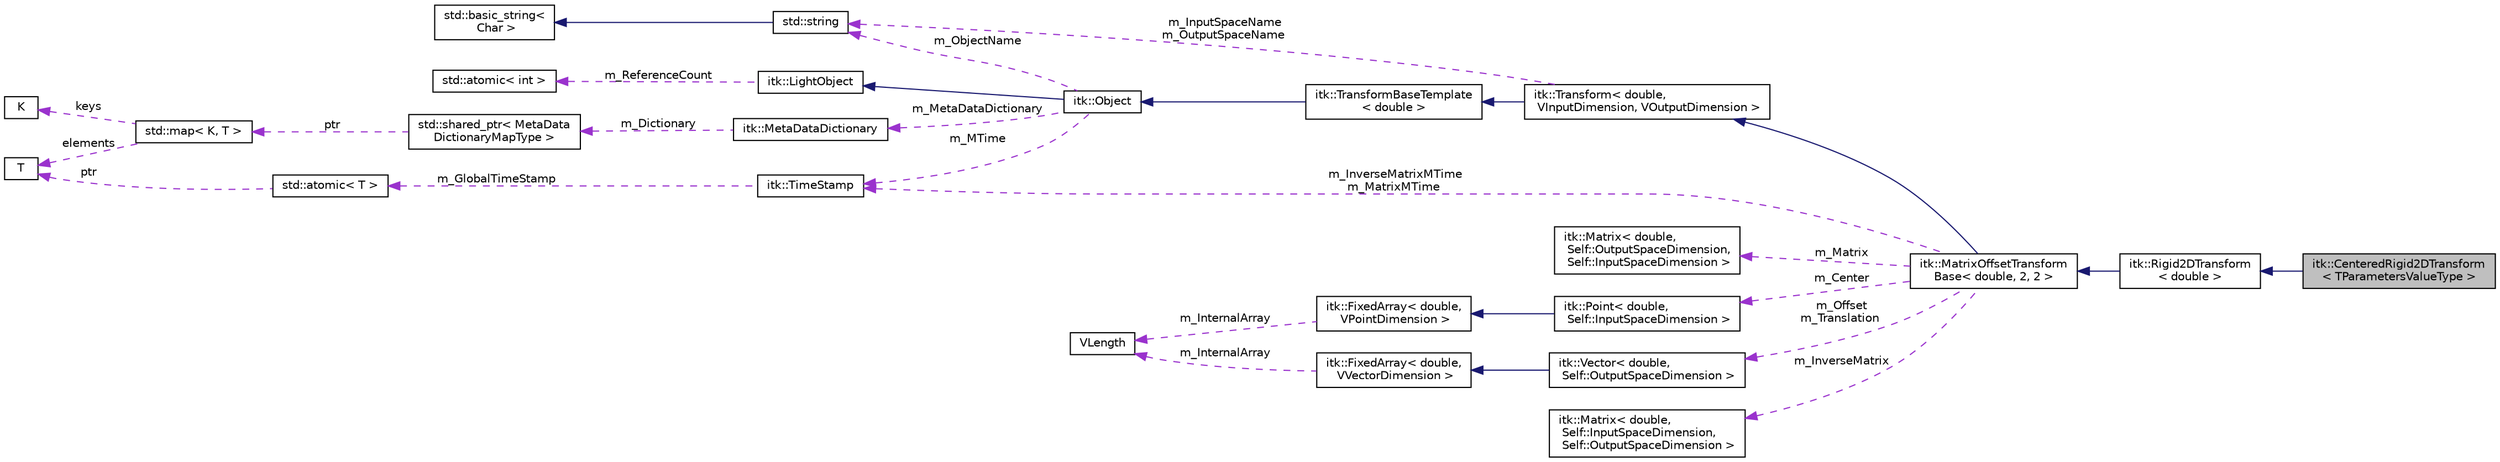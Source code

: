 digraph "itk::CenteredRigid2DTransform&lt; TParametersValueType &gt;"
{
 // LATEX_PDF_SIZE
  edge [fontname="Helvetica",fontsize="10",labelfontname="Helvetica",labelfontsize="10"];
  node [fontname="Helvetica",fontsize="10",shape=record];
  rankdir="LR";
  Node1 [label="itk::CenteredRigid2DTransform\l\< TParametersValueType \>",height=0.2,width=0.4,color="black", fillcolor="grey75", style="filled", fontcolor="black",tooltip="CenteredRigid2DTransform of a vector space (e.g. space coordinates)"];
  Node2 -> Node1 [dir="back",color="midnightblue",fontsize="10",style="solid",fontname="Helvetica"];
  Node2 [label="itk::Rigid2DTransform\l\< double \>",height=0.2,width=0.4,color="black", fillcolor="white", style="filled",URL="$classitk_1_1Rigid2DTransform.html",tooltip=" "];
  Node3 -> Node2 [dir="back",color="midnightblue",fontsize="10",style="solid",fontname="Helvetica"];
  Node3 [label="itk::MatrixOffsetTransform\lBase\< double, 2, 2 \>",height=0.2,width=0.4,color="black", fillcolor="white", style="filled",URL="$classitk_1_1MatrixOffsetTransformBase.html",tooltip=" "];
  Node4 -> Node3 [dir="back",color="midnightblue",fontsize="10",style="solid",fontname="Helvetica"];
  Node4 [label="itk::Transform\< double,\l VInputDimension, VOutputDimension \>",height=0.2,width=0.4,color="black", fillcolor="white", style="filled",URL="$classitk_1_1Transform.html",tooltip=" "];
  Node5 -> Node4 [dir="back",color="midnightblue",fontsize="10",style="solid",fontname="Helvetica"];
  Node5 [label="itk::TransformBaseTemplate\l\< double \>",height=0.2,width=0.4,color="black", fillcolor="white", style="filled",URL="$classitk_1_1TransformBaseTemplate.html",tooltip=" "];
  Node6 -> Node5 [dir="back",color="midnightblue",fontsize="10",style="solid",fontname="Helvetica"];
  Node6 [label="itk::Object",height=0.2,width=0.4,color="black", fillcolor="white", style="filled",URL="$classitk_1_1Object.html",tooltip="Base class for most ITK classes."];
  Node7 -> Node6 [dir="back",color="midnightblue",fontsize="10",style="solid",fontname="Helvetica"];
  Node7 [label="itk::LightObject",height=0.2,width=0.4,color="black", fillcolor="white", style="filled",URL="$classitk_1_1LightObject.html",tooltip="Light weight base class for most itk classes."];
  Node8 -> Node7 [dir="back",color="darkorchid3",fontsize="10",style="dashed",label=" m_ReferenceCount" ,fontname="Helvetica"];
  Node8 [label="std::atomic\< int \>",height=0.2,width=0.4,color="black", fillcolor="white", style="filled",tooltip=" "];
  Node9 -> Node6 [dir="back",color="darkorchid3",fontsize="10",style="dashed",label=" m_MTime" ,fontname="Helvetica"];
  Node9 [label="itk::TimeStamp",height=0.2,width=0.4,color="black", fillcolor="white", style="filled",URL="$classitk_1_1TimeStamp.html",tooltip="Generate a unique, increasing time value."];
  Node10 -> Node9 [dir="back",color="darkorchid3",fontsize="10",style="dashed",label=" m_GlobalTimeStamp" ,fontname="Helvetica"];
  Node10 [label="std::atomic\< T \>",height=0.2,width=0.4,color="black", fillcolor="white", style="filled",tooltip=" "];
  Node11 -> Node10 [dir="back",color="darkorchid3",fontsize="10",style="dashed",label=" ptr" ,fontname="Helvetica"];
  Node11 [label="T",height=0.2,width=0.4,color="black", fillcolor="white", style="filled",tooltip=" "];
  Node12 -> Node6 [dir="back",color="darkorchid3",fontsize="10",style="dashed",label=" m_MetaDataDictionary" ,fontname="Helvetica"];
  Node12 [label="itk::MetaDataDictionary",height=0.2,width=0.4,color="black", fillcolor="white", style="filled",URL="$classitk_1_1MetaDataDictionary.html",tooltip="Provides a mechanism for storing a collection of arbitrary data types."];
  Node13 -> Node12 [dir="back",color="darkorchid3",fontsize="10",style="dashed",label=" m_Dictionary" ,fontname="Helvetica"];
  Node13 [label="std::shared_ptr\< MetaData\lDictionaryMapType \>",height=0.2,width=0.4,color="black", fillcolor="white", style="filled",tooltip=" "];
  Node14 -> Node13 [dir="back",color="darkorchid3",fontsize="10",style="dashed",label=" ptr" ,fontname="Helvetica"];
  Node14 [label="std::map\< K, T \>",height=0.2,width=0.4,color="black", fillcolor="white", style="filled",tooltip=" "];
  Node15 -> Node14 [dir="back",color="darkorchid3",fontsize="10",style="dashed",label=" keys" ,fontname="Helvetica"];
  Node15 [label="K",height=0.2,width=0.4,color="black", fillcolor="white", style="filled",tooltip=" "];
  Node11 -> Node14 [dir="back",color="darkorchid3",fontsize="10",style="dashed",label=" elements" ,fontname="Helvetica"];
  Node16 -> Node6 [dir="back",color="darkorchid3",fontsize="10",style="dashed",label=" m_ObjectName" ,fontname="Helvetica"];
  Node16 [label="std::string",height=0.2,width=0.4,color="black", fillcolor="white", style="filled",tooltip=" "];
  Node17 -> Node16 [dir="back",color="midnightblue",fontsize="10",style="solid",fontname="Helvetica"];
  Node17 [label="std::basic_string\<\l Char \>",height=0.2,width=0.4,color="black", fillcolor="white", style="filled",tooltip=" "];
  Node16 -> Node4 [dir="back",color="darkorchid3",fontsize="10",style="dashed",label=" m_InputSpaceName\nm_OutputSpaceName" ,fontname="Helvetica"];
  Node18 -> Node3 [dir="back",color="darkorchid3",fontsize="10",style="dashed",label=" m_Matrix" ,fontname="Helvetica"];
  Node18 [label="itk::Matrix\< double,\l Self::OutputSpaceDimension,\l Self::InputSpaceDimension \>",height=0.2,width=0.4,color="black", fillcolor="white", style="filled",URL="$classitk_1_1Matrix.html",tooltip=" "];
  Node19 -> Node3 [dir="back",color="darkorchid3",fontsize="10",style="dashed",label=" m_Offset\nm_Translation" ,fontname="Helvetica"];
  Node19 [label="itk::Vector\< double,\l Self::OutputSpaceDimension \>",height=0.2,width=0.4,color="black", fillcolor="white", style="filled",URL="$classitk_1_1Vector.html",tooltip=" "];
  Node20 -> Node19 [dir="back",color="midnightblue",fontsize="10",style="solid",fontname="Helvetica"];
  Node20 [label="itk::FixedArray\< double,\l VVectorDimension \>",height=0.2,width=0.4,color="black", fillcolor="white", style="filled",URL="$classitk_1_1FixedArray.html",tooltip=" "];
  Node21 -> Node20 [dir="back",color="darkorchid3",fontsize="10",style="dashed",label=" m_InternalArray" ,fontname="Helvetica"];
  Node21 [label="VLength",height=0.2,width=0.4,color="black", fillcolor="white", style="filled",URL="$classVLength.html",tooltip=" "];
  Node22 -> Node3 [dir="back",color="darkorchid3",fontsize="10",style="dashed",label=" m_InverseMatrix" ,fontname="Helvetica"];
  Node22 [label="itk::Matrix\< double,\l Self::InputSpaceDimension,\l Self::OutputSpaceDimension \>",height=0.2,width=0.4,color="black", fillcolor="white", style="filled",URL="$classitk_1_1Matrix.html",tooltip=" "];
  Node23 -> Node3 [dir="back",color="darkorchid3",fontsize="10",style="dashed",label=" m_Center" ,fontname="Helvetica"];
  Node23 [label="itk::Point\< double,\l Self::InputSpaceDimension \>",height=0.2,width=0.4,color="black", fillcolor="white", style="filled",URL="$classitk_1_1Point.html",tooltip=" "];
  Node24 -> Node23 [dir="back",color="midnightblue",fontsize="10",style="solid",fontname="Helvetica"];
  Node24 [label="itk::FixedArray\< double,\l VPointDimension \>",height=0.2,width=0.4,color="black", fillcolor="white", style="filled",URL="$classitk_1_1FixedArray.html",tooltip=" "];
  Node21 -> Node24 [dir="back",color="darkorchid3",fontsize="10",style="dashed",label=" m_InternalArray" ,fontname="Helvetica"];
  Node9 -> Node3 [dir="back",color="darkorchid3",fontsize="10",style="dashed",label=" m_InverseMatrixMTime\nm_MatrixMTime" ,fontname="Helvetica"];
}
